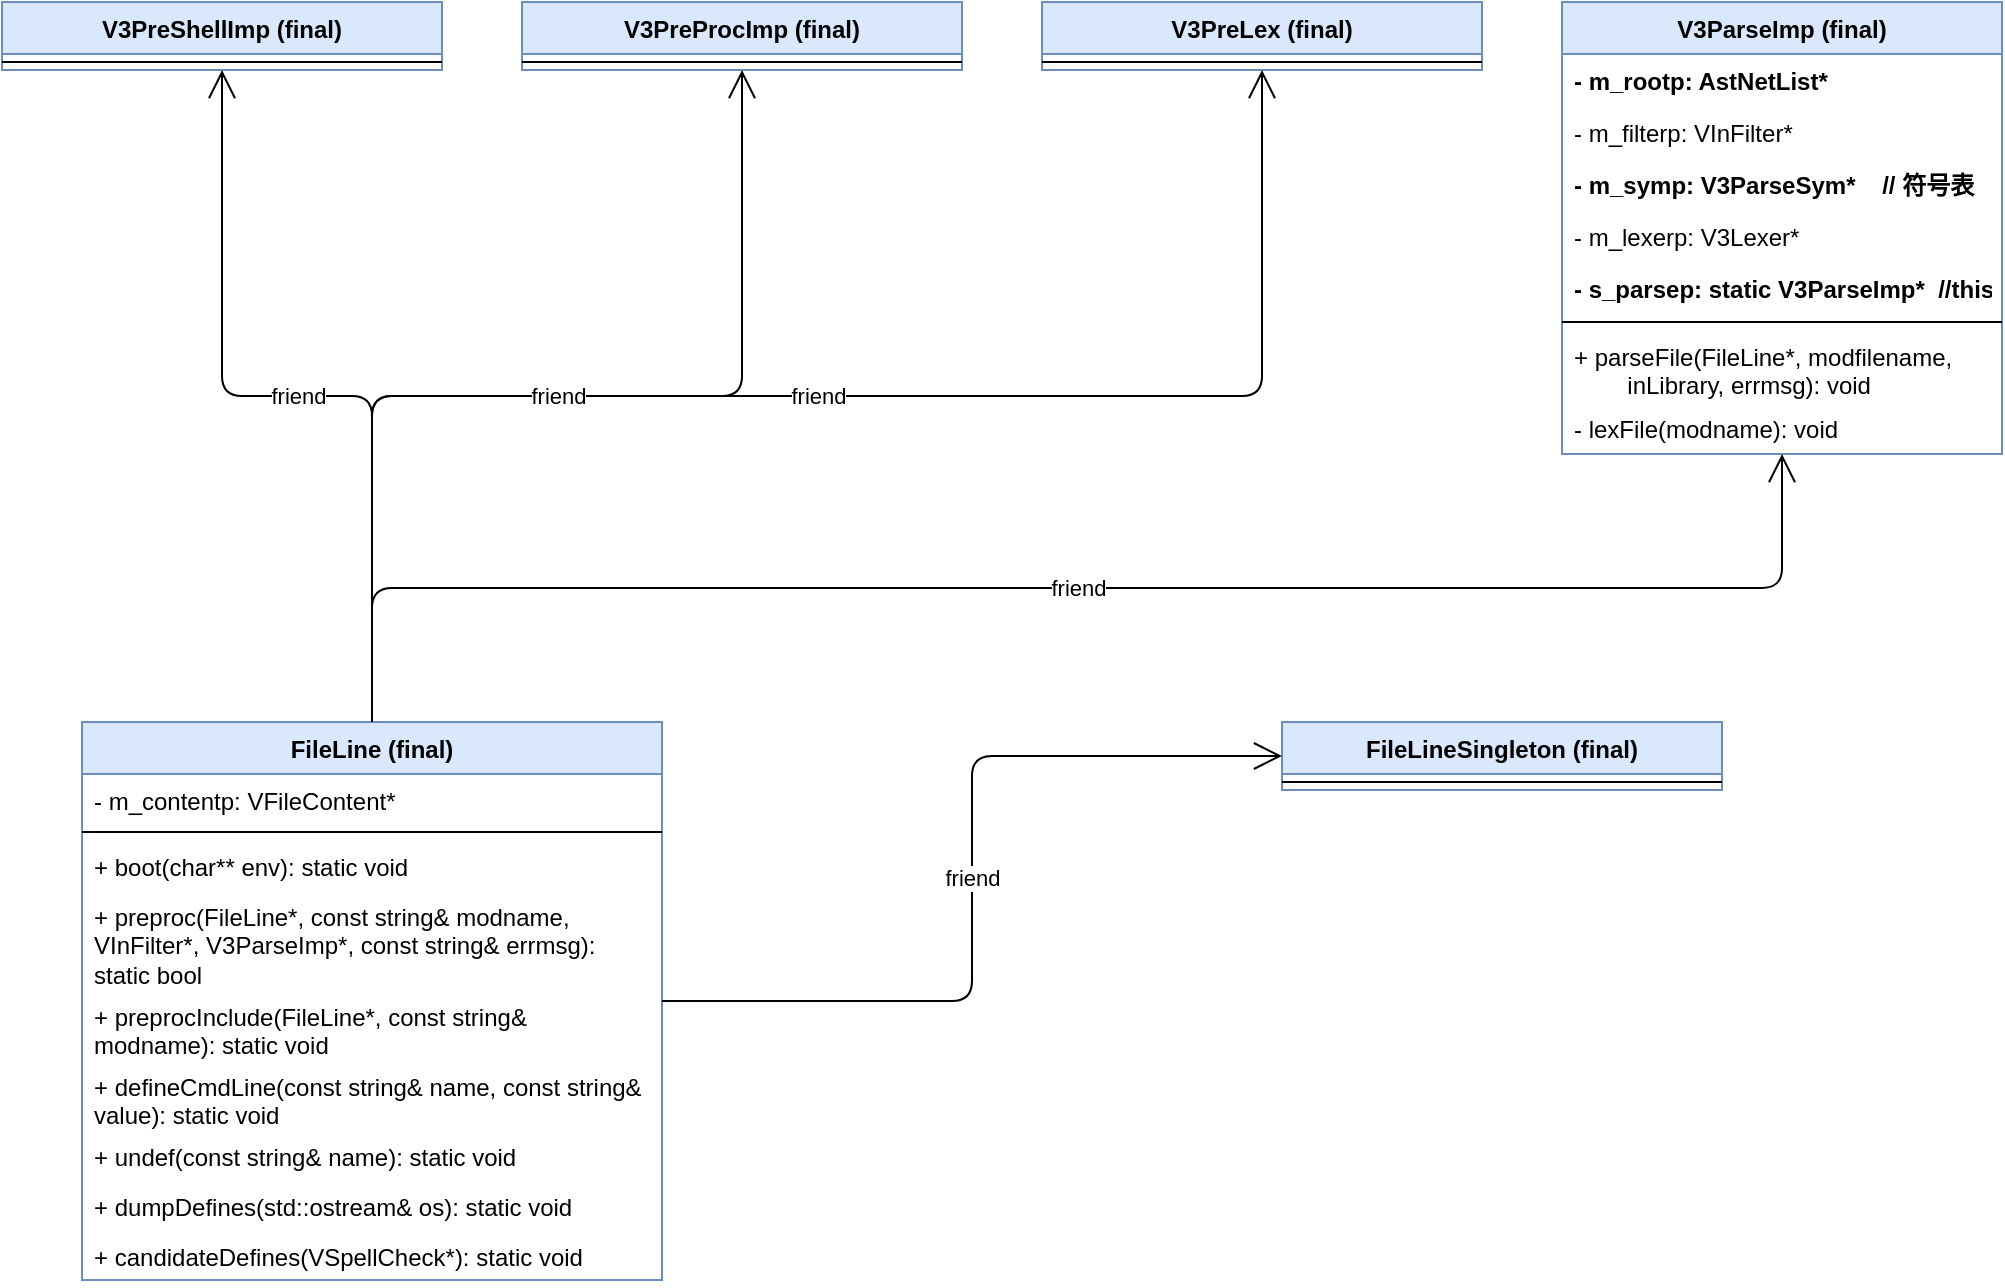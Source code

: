 <mxfile version="14.8.4" type="github">
  <diagram id="sfYAWN_819-ZRtIJ7BKl" name="第 1 页">
    <mxGraphModel dx="2591" dy="762" grid="1" gridSize="10" guides="1" tooltips="1" connect="1" arrows="1" fold="1" page="1" pageScale="1" pageWidth="1169" pageHeight="827" math="0" shadow="0">
      <root>
        <mxCell id="0" />
        <mxCell id="1" parent="0" />
        <mxCell id="UVDkIVhwBO7AHF0Bjt_--1" value="FileLine (final)" style="swimlane;fontStyle=1;align=center;verticalAlign=top;childLayout=stackLayout;horizontal=1;startSize=26;horizontalStack=0;resizeParent=1;resizeParentMax=0;resizeLast=0;collapsible=1;marginBottom=0;fillColor=#dae8fc;strokeColor=#6c8ebf;" vertex="1" parent="1">
          <mxGeometry x="-1080" y="400" width="290" height="279" as="geometry">
            <mxRectangle x="-530" y="330" width="120" height="26" as="alternateBounds" />
          </mxGeometry>
        </mxCell>
        <mxCell id="UVDkIVhwBO7AHF0Bjt_--2" value="- m_contentp: VFileContent*" style="text;strokeColor=none;fillColor=none;align=left;verticalAlign=top;spacingLeft=4;spacingRight=4;overflow=hidden;rotatable=0;points=[[0,0.5],[1,0.5]];portConstraint=eastwest;" vertex="1" parent="UVDkIVhwBO7AHF0Bjt_--1">
          <mxGeometry y="26" width="290" height="25" as="geometry" />
        </mxCell>
        <mxCell id="UVDkIVhwBO7AHF0Bjt_--3" value="" style="line;strokeWidth=1;fillColor=none;align=left;verticalAlign=middle;spacingTop=-1;spacingLeft=3;spacingRight=3;rotatable=0;labelPosition=right;points=[];portConstraint=eastwest;" vertex="1" parent="UVDkIVhwBO7AHF0Bjt_--1">
          <mxGeometry y="51" width="290" height="8" as="geometry" />
        </mxCell>
        <mxCell id="UVDkIVhwBO7AHF0Bjt_--4" value="+ boot(char** env): static void" style="text;strokeColor=none;fillColor=none;align=left;verticalAlign=top;spacingLeft=4;spacingRight=4;overflow=hidden;rotatable=0;points=[[0,0.5],[1,0.5]];portConstraint=eastwest;" vertex="1" parent="UVDkIVhwBO7AHF0Bjt_--1">
          <mxGeometry y="59" width="290" height="25" as="geometry" />
        </mxCell>
        <mxCell id="UVDkIVhwBO7AHF0Bjt_--5" value="+ preproc(FileLine*, const string&amp; modname, VInFilter*, V3ParseImp*, const string&amp; errmsg): static bool" style="text;strokeColor=none;fillColor=none;align=left;verticalAlign=top;spacingLeft=4;spacingRight=4;overflow=hidden;rotatable=0;points=[[0,0.5],[1,0.5]];portConstraint=eastwest;whiteSpace=wrap;" vertex="1" parent="UVDkIVhwBO7AHF0Bjt_--1">
          <mxGeometry y="84" width="290" height="50" as="geometry" />
        </mxCell>
        <mxCell id="UVDkIVhwBO7AHF0Bjt_--6" value="+ preprocInclude(FileLine*, const string&amp; modname): static void" style="text;strokeColor=none;fillColor=none;align=left;verticalAlign=top;spacingLeft=4;spacingRight=4;overflow=hidden;rotatable=0;points=[[0,0.5],[1,0.5]];portConstraint=eastwest;whiteSpace=wrap;" vertex="1" parent="UVDkIVhwBO7AHF0Bjt_--1">
          <mxGeometry y="134" width="290" height="35" as="geometry" />
        </mxCell>
        <mxCell id="UVDkIVhwBO7AHF0Bjt_--7" value="+ defineCmdLine(const string&amp; name, const string&amp; value): static void" style="text;strokeColor=none;fillColor=none;align=left;verticalAlign=top;spacingLeft=4;spacingRight=4;overflow=hidden;rotatable=0;points=[[0,0.5],[1,0.5]];portConstraint=eastwest;whiteSpace=wrap;" vertex="1" parent="UVDkIVhwBO7AHF0Bjt_--1">
          <mxGeometry y="169" width="290" height="35" as="geometry" />
        </mxCell>
        <mxCell id="UVDkIVhwBO7AHF0Bjt_--8" value="+ undef(const string&amp; name): static void" style="text;strokeColor=none;fillColor=none;align=left;verticalAlign=top;spacingLeft=4;spacingRight=4;overflow=hidden;rotatable=0;points=[[0,0.5],[1,0.5]];portConstraint=eastwest;whiteSpace=wrap;" vertex="1" parent="UVDkIVhwBO7AHF0Bjt_--1">
          <mxGeometry y="204" width="290" height="25" as="geometry" />
        </mxCell>
        <mxCell id="UVDkIVhwBO7AHF0Bjt_--9" value="+ dumpDefines(std::ostream&amp; os): static void" style="text;strokeColor=none;fillColor=none;align=left;verticalAlign=top;spacingLeft=4;spacingRight=4;overflow=hidden;rotatable=0;points=[[0,0.5],[1,0.5]];portConstraint=eastwest;whiteSpace=wrap;" vertex="1" parent="UVDkIVhwBO7AHF0Bjt_--1">
          <mxGeometry y="229" width="290" height="25" as="geometry" />
        </mxCell>
        <mxCell id="UVDkIVhwBO7AHF0Bjt_--10" value="+ candidateDefines(VSpellCheck*): static void" style="text;strokeColor=none;fillColor=none;align=left;verticalAlign=top;spacingLeft=4;spacingRight=4;overflow=hidden;rotatable=0;points=[[0,0.5],[1,0.5]];portConstraint=eastwest;whiteSpace=wrap;" vertex="1" parent="UVDkIVhwBO7AHF0Bjt_--1">
          <mxGeometry y="254" width="290" height="25" as="geometry" />
        </mxCell>
        <mxCell id="UVDkIVhwBO7AHF0Bjt_--21" value="V3ParseImp (final)" style="swimlane;fontStyle=1;align=center;verticalAlign=top;childLayout=stackLayout;horizontal=1;startSize=26;horizontalStack=0;resizeParent=1;resizeParentMax=0;resizeLast=0;collapsible=1;marginBottom=0;fillColor=#dae8fc;strokeColor=#6c8ebf;" vertex="1" parent="1">
          <mxGeometry x="-340" y="40" width="220" height="226" as="geometry">
            <mxRectangle x="-276.5" y="404" width="140" height="26" as="alternateBounds" />
          </mxGeometry>
        </mxCell>
        <mxCell id="UVDkIVhwBO7AHF0Bjt_--22" value="- m_rootp: AstNetList*" style="text;strokeColor=none;fillColor=none;align=left;verticalAlign=middle;spacingLeft=4;spacingRight=4;overflow=hidden;rotatable=0;points=[[0,0.5],[1,0.5]];portConstraint=eastwest;fontStyle=1" vertex="1" parent="UVDkIVhwBO7AHF0Bjt_--21">
          <mxGeometry y="26" width="220" height="26" as="geometry" />
        </mxCell>
        <mxCell id="UVDkIVhwBO7AHF0Bjt_--23" value="- m_filterp: VInFilter*" style="text;strokeColor=none;fillColor=none;align=left;verticalAlign=middle;spacingLeft=4;spacingRight=4;overflow=hidden;rotatable=0;points=[[0,0.5],[1,0.5]];portConstraint=eastwest;" vertex="1" parent="UVDkIVhwBO7AHF0Bjt_--21">
          <mxGeometry y="52" width="220" height="26" as="geometry" />
        </mxCell>
        <mxCell id="UVDkIVhwBO7AHF0Bjt_--24" value="- m_symp: V3ParseSym*    // 符号表" style="text;strokeColor=none;fillColor=none;align=left;verticalAlign=top;spacingLeft=4;spacingRight=4;overflow=hidden;rotatable=0;points=[[0,0.5],[1,0.5]];portConstraint=eastwest;fontStyle=1" vertex="1" parent="UVDkIVhwBO7AHF0Bjt_--21">
          <mxGeometry y="78" width="220" height="26" as="geometry" />
        </mxCell>
        <mxCell id="UVDkIVhwBO7AHF0Bjt_--25" value="- m_lexerp: V3Lexer*" style="text;strokeColor=none;fillColor=none;align=left;verticalAlign=middle;spacingLeft=4;spacingRight=4;overflow=hidden;rotatable=0;points=[[0,0.5],[1,0.5]];portConstraint=eastwest;" vertex="1" parent="UVDkIVhwBO7AHF0Bjt_--21">
          <mxGeometry y="104" width="220" height="26" as="geometry" />
        </mxCell>
        <mxCell id="UVDkIVhwBO7AHF0Bjt_--26" value="- s_parsep: static V3ParseImp*  //this" style="text;strokeColor=none;fillColor=none;align=left;verticalAlign=middle;spacingLeft=4;spacingRight=4;overflow=hidden;rotatable=0;points=[[0,0.5],[1,0.5]];portConstraint=eastwest;fontStyle=1" vertex="1" parent="UVDkIVhwBO7AHF0Bjt_--21">
          <mxGeometry y="130" width="220" height="26" as="geometry" />
        </mxCell>
        <mxCell id="UVDkIVhwBO7AHF0Bjt_--27" value="" style="line;strokeWidth=1;fillColor=none;align=left;verticalAlign=middle;spacingTop=-1;spacingLeft=3;spacingRight=3;rotatable=0;labelPosition=right;points=[];portConstraint=eastwest;" vertex="1" parent="UVDkIVhwBO7AHF0Bjt_--21">
          <mxGeometry y="156" width="220" height="8" as="geometry" />
        </mxCell>
        <mxCell id="UVDkIVhwBO7AHF0Bjt_--28" value="+ parseFile(FileLine*, modfilename, &#xa;        inLibrary, errmsg): void" style="text;strokeColor=none;fillColor=none;align=left;verticalAlign=top;spacingLeft=4;spacingRight=4;overflow=hidden;rotatable=0;points=[[0,0.5],[1,0.5]];portConstraint=eastwest;" vertex="1" parent="UVDkIVhwBO7AHF0Bjt_--21">
          <mxGeometry y="164" width="220" height="36" as="geometry" />
        </mxCell>
        <mxCell id="UVDkIVhwBO7AHF0Bjt_--29" value="- lexFile(modname): void" style="text;strokeColor=none;fillColor=none;align=left;verticalAlign=top;spacingLeft=4;spacingRight=4;overflow=hidden;rotatable=0;points=[[0,0.5],[1,0.5]];portConstraint=eastwest;" vertex="1" parent="UVDkIVhwBO7AHF0Bjt_--21">
          <mxGeometry y="200" width="220" height="26" as="geometry" />
        </mxCell>
        <mxCell id="UVDkIVhwBO7AHF0Bjt_--30" value="friend" style="endArrow=open;endFill=1;endSize=12;html=1;exitX=0.5;exitY=0;exitDx=0;exitDy=0;edgeStyle=orthogonalEdgeStyle;" edge="1" parent="1" source="UVDkIVhwBO7AHF0Bjt_--1" target="UVDkIVhwBO7AHF0Bjt_--21">
          <mxGeometry width="160" relative="1" as="geometry">
            <mxPoint x="-980" y="360" as="sourcePoint" />
            <mxPoint x="-495" y="320" as="targetPoint" />
          </mxGeometry>
        </mxCell>
        <mxCell id="UVDkIVhwBO7AHF0Bjt_--31" value="V3PreShellImp (final)" style="swimlane;fontStyle=1;align=center;verticalAlign=top;childLayout=stackLayout;horizontal=1;startSize=26;horizontalStack=0;resizeParent=1;resizeParentMax=0;resizeLast=0;collapsible=1;marginBottom=0;fillColor=#dae8fc;strokeColor=#6c8ebf;" vertex="1" parent="1">
          <mxGeometry x="-1120" y="40" width="220" height="34" as="geometry">
            <mxRectangle x="-276.5" y="404" width="140" height="26" as="alternateBounds" />
          </mxGeometry>
        </mxCell>
        <mxCell id="UVDkIVhwBO7AHF0Bjt_--37" value="" style="line;strokeWidth=1;fillColor=none;align=left;verticalAlign=middle;spacingTop=-1;spacingLeft=3;spacingRight=3;rotatable=0;labelPosition=right;points=[];portConstraint=eastwest;" vertex="1" parent="UVDkIVhwBO7AHF0Bjt_--31">
          <mxGeometry y="26" width="220" height="8" as="geometry" />
        </mxCell>
        <mxCell id="UVDkIVhwBO7AHF0Bjt_--40" value="V3PreProcImp (final)" style="swimlane;fontStyle=1;align=center;verticalAlign=top;childLayout=stackLayout;horizontal=1;startSize=26;horizontalStack=0;resizeParent=1;resizeParentMax=0;resizeLast=0;collapsible=1;marginBottom=0;fillColor=#dae8fc;strokeColor=#6c8ebf;" vertex="1" parent="1">
          <mxGeometry x="-860" y="40" width="220" height="34" as="geometry">
            <mxRectangle x="-276.5" y="404" width="140" height="26" as="alternateBounds" />
          </mxGeometry>
        </mxCell>
        <mxCell id="UVDkIVhwBO7AHF0Bjt_--41" value="" style="line;strokeWidth=1;fillColor=none;align=left;verticalAlign=middle;spacingTop=-1;spacingLeft=3;spacingRight=3;rotatable=0;labelPosition=right;points=[];portConstraint=eastwest;" vertex="1" parent="UVDkIVhwBO7AHF0Bjt_--40">
          <mxGeometry y="26" width="220" height="8" as="geometry" />
        </mxCell>
        <mxCell id="UVDkIVhwBO7AHF0Bjt_--42" value="V3PreLex (final)" style="swimlane;fontStyle=1;align=center;verticalAlign=top;childLayout=stackLayout;horizontal=1;startSize=26;horizontalStack=0;resizeParent=1;resizeParentMax=0;resizeLast=0;collapsible=1;marginBottom=0;fillColor=#dae8fc;strokeColor=#6c8ebf;" vertex="1" parent="1">
          <mxGeometry x="-600" y="40" width="220" height="34" as="geometry">
            <mxRectangle x="-276.5" y="404" width="140" height="26" as="alternateBounds" />
          </mxGeometry>
        </mxCell>
        <mxCell id="UVDkIVhwBO7AHF0Bjt_--43" value="" style="line;strokeWidth=1;fillColor=none;align=left;verticalAlign=middle;spacingTop=-1;spacingLeft=3;spacingRight=3;rotatable=0;labelPosition=right;points=[];portConstraint=eastwest;" vertex="1" parent="UVDkIVhwBO7AHF0Bjt_--42">
          <mxGeometry y="26" width="220" height="8" as="geometry" />
        </mxCell>
        <mxCell id="UVDkIVhwBO7AHF0Bjt_--44" value="FileLineSingleton (final)" style="swimlane;fontStyle=1;align=center;verticalAlign=top;childLayout=stackLayout;horizontal=1;startSize=26;horizontalStack=0;resizeParent=1;resizeParentMax=0;resizeLast=0;collapsible=1;marginBottom=0;fillColor=#dae8fc;strokeColor=#6c8ebf;" vertex="1" parent="1">
          <mxGeometry x="-480" y="400" width="220" height="34" as="geometry">
            <mxRectangle x="-276.5" y="404" width="140" height="26" as="alternateBounds" />
          </mxGeometry>
        </mxCell>
        <mxCell id="UVDkIVhwBO7AHF0Bjt_--45" value="" style="line;strokeWidth=1;fillColor=none;align=left;verticalAlign=middle;spacingTop=-1;spacingLeft=3;spacingRight=3;rotatable=0;labelPosition=right;points=[];portConstraint=eastwest;" vertex="1" parent="UVDkIVhwBO7AHF0Bjt_--44">
          <mxGeometry y="26" width="220" height="8" as="geometry" />
        </mxCell>
        <mxCell id="UVDkIVhwBO7AHF0Bjt_--46" value="friend" style="endArrow=open;endFill=1;endSize=12;html=1;exitX=0.5;exitY=0;exitDx=0;exitDy=0;edgeStyle=orthogonalEdgeStyle;" edge="1" parent="1" source="UVDkIVhwBO7AHF0Bjt_--1" target="UVDkIVhwBO7AHF0Bjt_--42">
          <mxGeometry width="160" relative="1" as="geometry">
            <mxPoint x="-574" y="424" as="sourcePoint" />
            <mxPoint x="-220" y="276" as="targetPoint" />
          </mxGeometry>
        </mxCell>
        <mxCell id="UVDkIVhwBO7AHF0Bjt_--47" value="friend" style="endArrow=open;endFill=1;endSize=12;html=1;exitX=0.5;exitY=0;exitDx=0;exitDy=0;edgeStyle=orthogonalEdgeStyle;" edge="1" parent="1" source="UVDkIVhwBO7AHF0Bjt_--1" target="UVDkIVhwBO7AHF0Bjt_--40">
          <mxGeometry width="160" relative="1" as="geometry">
            <mxPoint x="-574" y="424" as="sourcePoint" />
            <mxPoint x="-480" y="84" as="targetPoint" />
          </mxGeometry>
        </mxCell>
        <mxCell id="UVDkIVhwBO7AHF0Bjt_--48" value="friend" style="endArrow=open;endFill=1;endSize=12;html=1;exitX=0.5;exitY=0;exitDx=0;exitDy=0;edgeStyle=orthogonalEdgeStyle;" edge="1" parent="1" source="UVDkIVhwBO7AHF0Bjt_--1" target="UVDkIVhwBO7AHF0Bjt_--31">
          <mxGeometry width="160" relative="1" as="geometry">
            <mxPoint x="-574" y="424" as="sourcePoint" />
            <mxPoint x="-740" y="84" as="targetPoint" />
          </mxGeometry>
        </mxCell>
        <mxCell id="UVDkIVhwBO7AHF0Bjt_--49" value="friend" style="endArrow=open;endFill=1;endSize=12;html=1;edgeStyle=orthogonalEdgeStyle;" edge="1" parent="1" source="UVDkIVhwBO7AHF0Bjt_--1" target="UVDkIVhwBO7AHF0Bjt_--44">
          <mxGeometry width="160" relative="1" as="geometry">
            <mxPoint x="-925" y="410" as="sourcePoint" />
            <mxPoint x="-220" y="276" as="targetPoint" />
          </mxGeometry>
        </mxCell>
      </root>
    </mxGraphModel>
  </diagram>
</mxfile>
